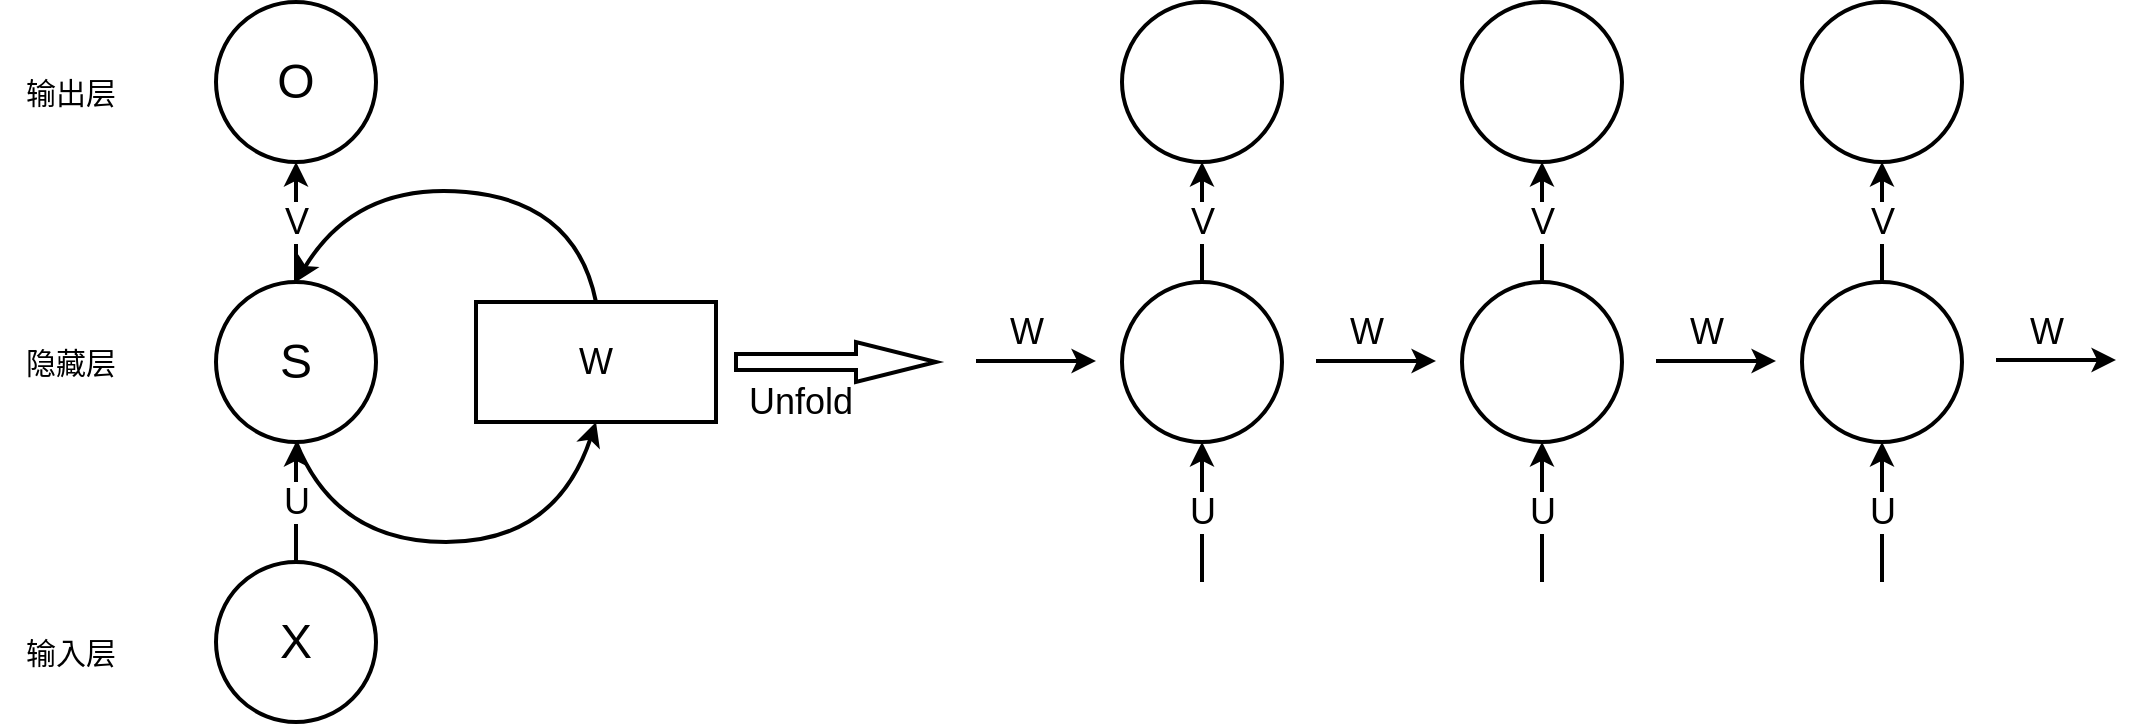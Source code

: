 <mxfile version="24.2.2" type="github">
  <diagram id="4WrrA60eO3FQtE-Gk-CR" name="第 1 页">
    <mxGraphModel dx="2074" dy="1140" grid="1" gridSize="10" guides="1" tooltips="1" connect="1" arrows="1" fold="1" page="1" pageScale="1" pageWidth="1654" pageHeight="2336" math="0" shadow="0">
      <root>
        <mxCell id="0" />
        <mxCell id="1" parent="0" />
        <mxCell id="8BI5hf49d6qzXUyqPjOA-1" value="&lt;font style=&quot;font-size: 24px&quot;&gt;O&lt;/font&gt;" style="ellipse;whiteSpace=wrap;html=1;aspect=fixed;strokeWidth=2;" parent="1" vertex="1">
          <mxGeometry x="218" y="210" width="80" height="80" as="geometry" />
        </mxCell>
        <mxCell id="8BI5hf49d6qzXUyqPjOA-2" value="&lt;font style=&quot;font-size: 24px&quot;&gt;S&lt;/font&gt;" style="ellipse;whiteSpace=wrap;html=1;aspect=fixed;strokeWidth=2;" parent="1" vertex="1">
          <mxGeometry x="218" y="350" width="80" height="80" as="geometry" />
        </mxCell>
        <mxCell id="8BI5hf49d6qzXUyqPjOA-3" value="&lt;font style=&quot;font-size: 24px&quot;&gt;X&lt;/font&gt;" style="ellipse;whiteSpace=wrap;html=1;aspect=fixed;strokeWidth=2;" parent="1" vertex="1">
          <mxGeometry x="218" y="490" width="80" height="80" as="geometry" />
        </mxCell>
        <mxCell id="8BI5hf49d6qzXUyqPjOA-4" value="V" style="endArrow=classic;html=1;strokeWidth=2;exitX=0.5;exitY=0;exitDx=0;exitDy=0;fontSize=18;" parent="1" source="8BI5hf49d6qzXUyqPjOA-2" edge="1">
          <mxGeometry width="50" height="50" relative="1" as="geometry">
            <mxPoint x="248" y="350" as="sourcePoint" />
            <mxPoint x="258" y="290" as="targetPoint" />
          </mxGeometry>
        </mxCell>
        <mxCell id="8BI5hf49d6qzXUyqPjOA-5" value="U" style="endArrow=classic;html=1;fontSize=18;strokeWidth=2;entryX=0.5;entryY=1;entryDx=0;entryDy=0;exitX=0.5;exitY=0;exitDx=0;exitDy=0;" parent="1" source="8BI5hf49d6qzXUyqPjOA-3" target="8BI5hf49d6qzXUyqPjOA-2" edge="1">
          <mxGeometry width="50" height="50" relative="1" as="geometry">
            <mxPoint x="238" y="480" as="sourcePoint" />
            <mxPoint x="288" y="430" as="targetPoint" />
          </mxGeometry>
        </mxCell>
        <mxCell id="8BI5hf49d6qzXUyqPjOA-6" value="W" style="rounded=0;whiteSpace=wrap;html=1;fontSize=18;strokeWidth=2;" parent="1" vertex="1">
          <mxGeometry x="348" y="360" width="120" height="60" as="geometry" />
        </mxCell>
        <mxCell id="8BI5hf49d6qzXUyqPjOA-8" value="" style="curved=1;endArrow=classic;html=1;fontSize=18;strokeWidth=2;entryX=0.5;entryY=1;entryDx=0;entryDy=0;exitX=0.5;exitY=1;exitDx=0;exitDy=0;" parent="1" source="8BI5hf49d6qzXUyqPjOA-2" target="8BI5hf49d6qzXUyqPjOA-6" edge="1">
          <mxGeometry width="50" height="50" relative="1" as="geometry">
            <mxPoint x="318" y="500" as="sourcePoint" />
            <mxPoint x="368" y="450" as="targetPoint" />
            <Array as="points">
              <mxPoint x="278" y="480" />
              <mxPoint x="388" y="480" />
            </Array>
          </mxGeometry>
        </mxCell>
        <mxCell id="8BI5hf49d6qzXUyqPjOA-9" value="" style="curved=1;endArrow=classic;html=1;fontSize=18;strokeWidth=2;exitX=0.5;exitY=0;exitDx=0;exitDy=0;" parent="1" source="8BI5hf49d6qzXUyqPjOA-6" edge="1">
          <mxGeometry width="50" height="50" relative="1" as="geometry">
            <mxPoint x="338" y="350" as="sourcePoint" />
            <mxPoint x="258" y="350" as="targetPoint" />
            <Array as="points">
              <mxPoint x="398" y="310" />
              <mxPoint x="288" y="300" />
            </Array>
          </mxGeometry>
        </mxCell>
        <mxCell id="8BI5hf49d6qzXUyqPjOA-11" value="" style="html=1;shadow=0;dashed=0;align=center;verticalAlign=middle;shape=mxgraph.arrows2.arrow;dy=0.6;dx=40;notch=0;fontSize=18;strokeWidth=2;" parent="1" vertex="1">
          <mxGeometry x="478" y="380" width="100" height="20" as="geometry" />
        </mxCell>
        <mxCell id="8BI5hf49d6qzXUyqPjOA-13" value="Unfold" style="text;html=1;align=center;verticalAlign=middle;resizable=0;points=[];autosize=1;strokeColor=none;fontSize=18;" parent="1" vertex="1">
          <mxGeometry x="475" y="395" width="70" height="30" as="geometry" />
        </mxCell>
        <mxCell id="8BI5hf49d6qzXUyqPjOA-14" value="" style="ellipse;whiteSpace=wrap;html=1;aspect=fixed;strokeWidth=2;" parent="1" vertex="1">
          <mxGeometry x="671" y="350" width="80" height="80" as="geometry" />
        </mxCell>
        <mxCell id="8BI5hf49d6qzXUyqPjOA-15" value="" style="ellipse;whiteSpace=wrap;html=1;aspect=fixed;strokeWidth=2;" parent="1" vertex="1">
          <mxGeometry x="671" y="210" width="80" height="80" as="geometry" />
        </mxCell>
        <mxCell id="8BI5hf49d6qzXUyqPjOA-17" value="V" style="endArrow=classic;html=1;strokeWidth=2;exitX=0.5;exitY=0;exitDx=0;exitDy=0;fontSize=18;entryX=0.5;entryY=1;entryDx=0;entryDy=0;" parent="1" source="8BI5hf49d6qzXUyqPjOA-14" target="8BI5hf49d6qzXUyqPjOA-15" edge="1">
          <mxGeometry width="50" height="50" relative="1" as="geometry">
            <mxPoint x="321" y="370" as="sourcePoint" />
            <mxPoint x="321" y="310" as="targetPoint" />
          </mxGeometry>
        </mxCell>
        <mxCell id="8BI5hf49d6qzXUyqPjOA-18" value="U" style="endArrow=classic;html=1;fontSize=18;strokeWidth=2;entryX=0.5;entryY=1;entryDx=0;entryDy=0;" parent="1" target="8BI5hf49d6qzXUyqPjOA-14" edge="1">
          <mxGeometry width="50" height="50" relative="1" as="geometry">
            <mxPoint x="711" y="500" as="sourcePoint" />
            <mxPoint x="311" y="440" as="targetPoint" />
          </mxGeometry>
        </mxCell>
        <mxCell id="8BI5hf49d6qzXUyqPjOA-20" value="" style="endArrow=classic;html=1;fontSize=18;strokeWidth=2;" parent="1" edge="1">
          <mxGeometry width="50" height="50" relative="1" as="geometry">
            <mxPoint x="598" y="389.5" as="sourcePoint" />
            <mxPoint x="658" y="389.5" as="targetPoint" />
            <Array as="points">
              <mxPoint x="628" y="389.5" />
            </Array>
          </mxGeometry>
        </mxCell>
        <mxCell id="8BI5hf49d6qzXUyqPjOA-25" value="W" style="text;html=1;align=center;verticalAlign=middle;resizable=0;points=[];autosize=1;strokeColor=none;fontSize=18;" parent="1" vertex="1">
          <mxGeometry x="608" y="360" width="30" height="30" as="geometry" />
        </mxCell>
        <mxCell id="8BI5hf49d6qzXUyqPjOA-26" value="" style="ellipse;whiteSpace=wrap;html=1;aspect=fixed;strokeWidth=2;" parent="1" vertex="1">
          <mxGeometry x="841" y="350" width="80" height="80" as="geometry" />
        </mxCell>
        <mxCell id="8BI5hf49d6qzXUyqPjOA-27" value="" style="ellipse;whiteSpace=wrap;html=1;aspect=fixed;strokeWidth=2;" parent="1" vertex="1">
          <mxGeometry x="841" y="210" width="80" height="80" as="geometry" />
        </mxCell>
        <mxCell id="8BI5hf49d6qzXUyqPjOA-28" value="V" style="endArrow=classic;html=1;strokeWidth=2;exitX=0.5;exitY=0;exitDx=0;exitDy=0;fontSize=18;entryX=0.5;entryY=1;entryDx=0;entryDy=0;" parent="1" source="8BI5hf49d6qzXUyqPjOA-26" target="8BI5hf49d6qzXUyqPjOA-27" edge="1">
          <mxGeometry width="50" height="50" relative="1" as="geometry">
            <mxPoint x="491" y="370" as="sourcePoint" />
            <mxPoint x="491" y="310" as="targetPoint" />
          </mxGeometry>
        </mxCell>
        <mxCell id="8BI5hf49d6qzXUyqPjOA-29" value="U" style="endArrow=classic;html=1;fontSize=18;strokeWidth=2;entryX=0.5;entryY=1;entryDx=0;entryDy=0;" parent="1" target="8BI5hf49d6qzXUyqPjOA-26" edge="1">
          <mxGeometry width="50" height="50" relative="1" as="geometry">
            <mxPoint x="881" y="500" as="sourcePoint" />
            <mxPoint x="481" y="440" as="targetPoint" />
          </mxGeometry>
        </mxCell>
        <mxCell id="8BI5hf49d6qzXUyqPjOA-30" value="" style="endArrow=classic;html=1;fontSize=18;strokeWidth=2;" parent="1" edge="1">
          <mxGeometry width="50" height="50" relative="1" as="geometry">
            <mxPoint x="768" y="389.5" as="sourcePoint" />
            <mxPoint x="828" y="389.5" as="targetPoint" />
            <Array as="points">
              <mxPoint x="798" y="389.5" />
            </Array>
          </mxGeometry>
        </mxCell>
        <mxCell id="8BI5hf49d6qzXUyqPjOA-31" value="W" style="text;html=1;align=center;verticalAlign=middle;resizable=0;points=[];autosize=1;strokeColor=none;fontSize=18;" parent="1" vertex="1">
          <mxGeometry x="778" y="360" width="30" height="30" as="geometry" />
        </mxCell>
        <mxCell id="8BI5hf49d6qzXUyqPjOA-32" value="" style="ellipse;whiteSpace=wrap;html=1;aspect=fixed;strokeWidth=2;" parent="1" vertex="1">
          <mxGeometry x="1011" y="350" width="80" height="80" as="geometry" />
        </mxCell>
        <mxCell id="8BI5hf49d6qzXUyqPjOA-33" value="" style="ellipse;whiteSpace=wrap;html=1;aspect=fixed;strokeWidth=2;" parent="1" vertex="1">
          <mxGeometry x="1011" y="210" width="80" height="80" as="geometry" />
        </mxCell>
        <mxCell id="8BI5hf49d6qzXUyqPjOA-34" value="V" style="endArrow=classic;html=1;strokeWidth=2;exitX=0.5;exitY=0;exitDx=0;exitDy=0;fontSize=18;entryX=0.5;entryY=1;entryDx=0;entryDy=0;" parent="1" source="8BI5hf49d6qzXUyqPjOA-32" target="8BI5hf49d6qzXUyqPjOA-33" edge="1">
          <mxGeometry width="50" height="50" relative="1" as="geometry">
            <mxPoint x="661" y="370" as="sourcePoint" />
            <mxPoint x="661" y="310" as="targetPoint" />
          </mxGeometry>
        </mxCell>
        <mxCell id="8BI5hf49d6qzXUyqPjOA-35" value="U" style="endArrow=classic;html=1;fontSize=18;strokeWidth=2;entryX=0.5;entryY=1;entryDx=0;entryDy=0;" parent="1" target="8BI5hf49d6qzXUyqPjOA-32" edge="1">
          <mxGeometry width="50" height="50" relative="1" as="geometry">
            <mxPoint x="1051" y="500" as="sourcePoint" />
            <mxPoint x="651" y="440" as="targetPoint" />
          </mxGeometry>
        </mxCell>
        <mxCell id="8BI5hf49d6qzXUyqPjOA-36" value="" style="endArrow=classic;html=1;fontSize=18;strokeWidth=2;" parent="1" edge="1">
          <mxGeometry width="50" height="50" relative="1" as="geometry">
            <mxPoint x="938" y="389.5" as="sourcePoint" />
            <mxPoint x="998" y="389.5" as="targetPoint" />
            <Array as="points">
              <mxPoint x="968" y="389.5" />
            </Array>
          </mxGeometry>
        </mxCell>
        <mxCell id="8BI5hf49d6qzXUyqPjOA-37" value="W" style="text;html=1;align=center;verticalAlign=middle;resizable=0;points=[];autosize=1;strokeColor=none;fontSize=18;" parent="1" vertex="1">
          <mxGeometry x="948" y="360" width="30" height="30" as="geometry" />
        </mxCell>
        <mxCell id="8BI5hf49d6qzXUyqPjOA-38" value="" style="endArrow=classic;html=1;fontSize=18;strokeWidth=2;" parent="1" edge="1">
          <mxGeometry width="50" height="50" relative="1" as="geometry">
            <mxPoint x="1108" y="389" as="sourcePoint" />
            <mxPoint x="1168" y="389" as="targetPoint" />
            <Array as="points">
              <mxPoint x="1138" y="389" />
            </Array>
          </mxGeometry>
        </mxCell>
        <mxCell id="8BI5hf49d6qzXUyqPjOA-39" value="W" style="text;html=1;align=center;verticalAlign=middle;resizable=0;points=[];autosize=1;strokeColor=none;fontSize=18;" parent="1" vertex="1">
          <mxGeometry x="1118" y="359.5" width="30" height="30" as="geometry" />
        </mxCell>
        <mxCell id="XToDsAciy-fmTWs8Hy-9-2" value="输出层" style="text;html=1;align=center;verticalAlign=middle;resizable=0;points=[];autosize=1;strokeColor=none;fillColor=none;fontSize=15;" vertex="1" parent="1">
          <mxGeometry x="110" y="240" width="70" height="30" as="geometry" />
        </mxCell>
        <mxCell id="XToDsAciy-fmTWs8Hy-9-3" value="隐藏层" style="text;html=1;align=center;verticalAlign=middle;resizable=0;points=[];autosize=1;strokeColor=none;fillColor=none;fontSize=15;" vertex="1" parent="1">
          <mxGeometry x="110" y="375" width="70" height="30" as="geometry" />
        </mxCell>
        <mxCell id="XToDsAciy-fmTWs8Hy-9-4" value="输入层" style="text;html=1;align=center;verticalAlign=middle;resizable=0;points=[];autosize=1;strokeColor=none;fillColor=none;fontSize=15;" vertex="1" parent="1">
          <mxGeometry x="110" y="520" width="70" height="30" as="geometry" />
        </mxCell>
      </root>
    </mxGraphModel>
  </diagram>
</mxfile>

